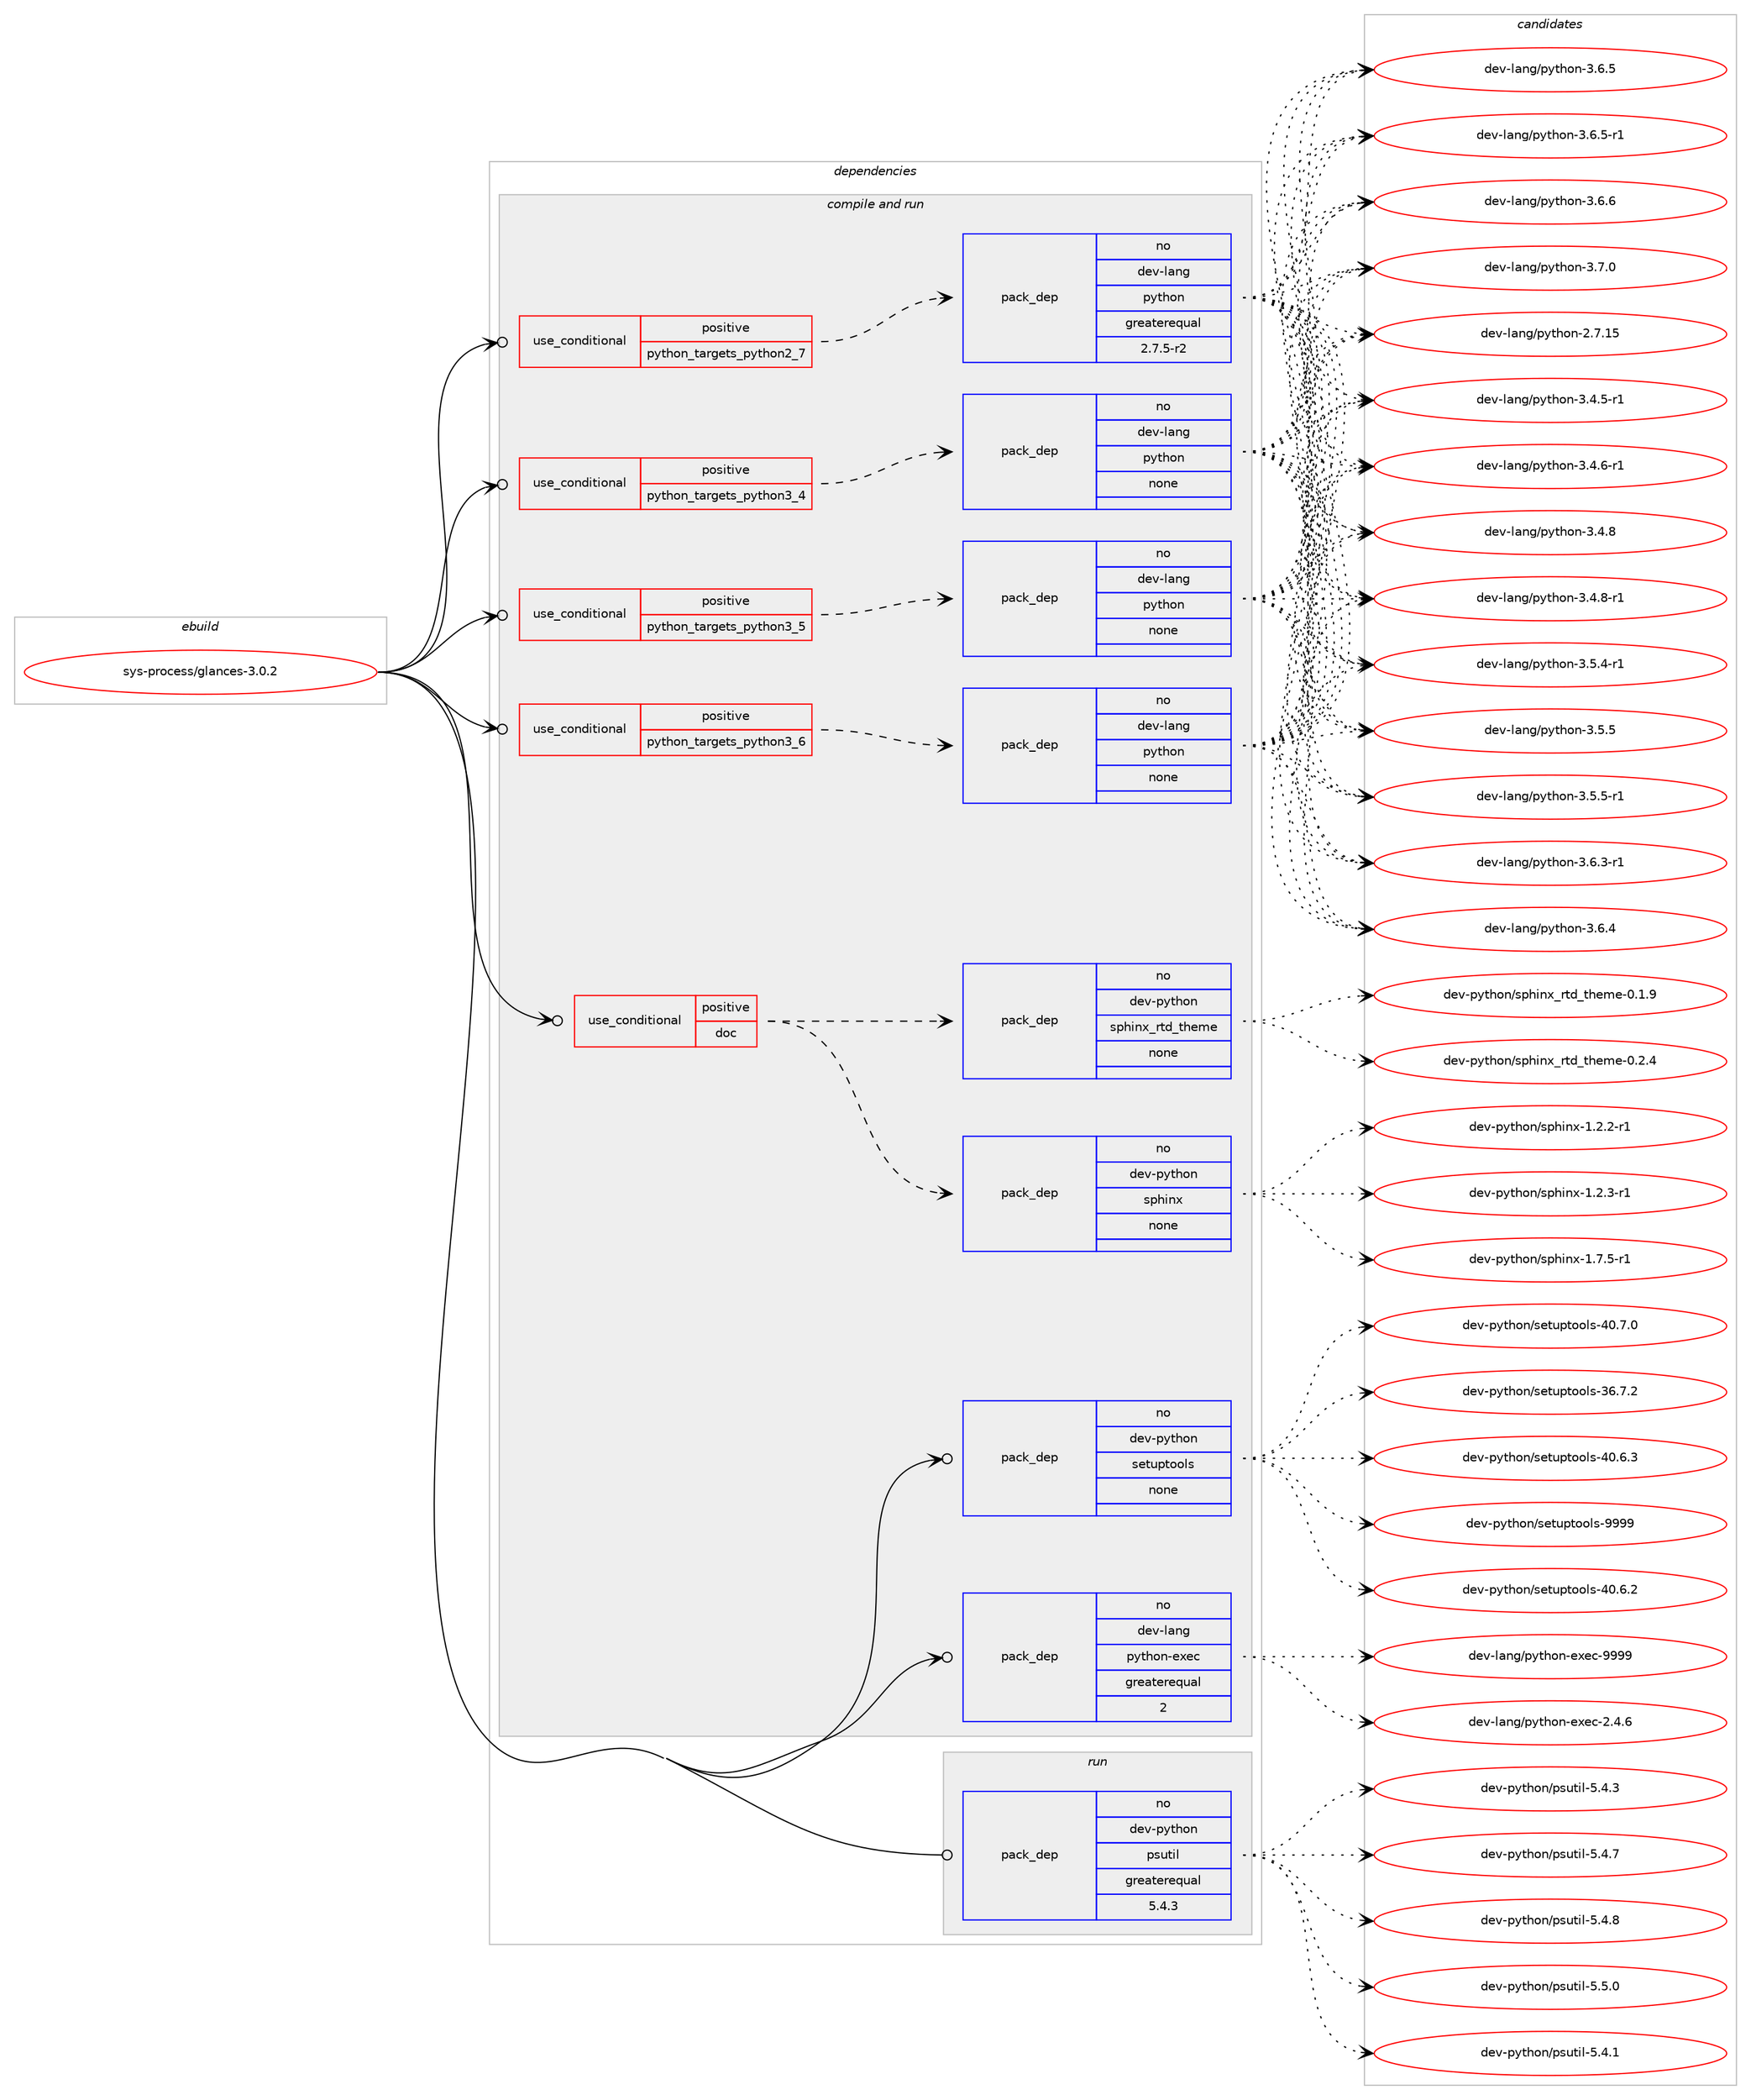 digraph prolog {

# *************
# Graph options
# *************

newrank=true;
concentrate=true;
compound=true;
graph [rankdir=LR,fontname=Helvetica,fontsize=10,ranksep=1.5];#, ranksep=2.5, nodesep=0.2];
edge  [arrowhead=vee];
node  [fontname=Helvetica,fontsize=10];

# **********
# The ebuild
# **********

subgraph cluster_leftcol {
color=gray;
rank=same;
label=<<i>ebuild</i>>;
id [label="sys-process/glances-3.0.2", color=red, width=4, href="../sys-process/glances-3.0.2.svg"];
}

# ****************
# The dependencies
# ****************

subgraph cluster_midcol {
color=gray;
label=<<i>dependencies</i>>;
subgraph cluster_compile {
fillcolor="#eeeeee";
style=filled;
label=<<i>compile</i>>;
}
subgraph cluster_compileandrun {
fillcolor="#eeeeee";
style=filled;
label=<<i>compile and run</i>>;
subgraph cond1207 {
dependency7416 [label=<<TABLE BORDER="0" CELLBORDER="1" CELLSPACING="0" CELLPADDING="4"><TR><TD ROWSPAN="3" CELLPADDING="10">use_conditional</TD></TR><TR><TD>positive</TD></TR><TR><TD>doc</TD></TR></TABLE>>, shape=none, color=red];
subgraph pack6044 {
dependency7417 [label=<<TABLE BORDER="0" CELLBORDER="1" CELLSPACING="0" CELLPADDING="4" WIDTH="220"><TR><TD ROWSPAN="6" CELLPADDING="30">pack_dep</TD></TR><TR><TD WIDTH="110">no</TD></TR><TR><TD>dev-python</TD></TR><TR><TD>sphinx</TD></TR><TR><TD>none</TD></TR><TR><TD></TD></TR></TABLE>>, shape=none, color=blue];
}
dependency7416:e -> dependency7417:w [weight=20,style="dashed",arrowhead="vee"];
subgraph pack6045 {
dependency7418 [label=<<TABLE BORDER="0" CELLBORDER="1" CELLSPACING="0" CELLPADDING="4" WIDTH="220"><TR><TD ROWSPAN="6" CELLPADDING="30">pack_dep</TD></TR><TR><TD WIDTH="110">no</TD></TR><TR><TD>dev-python</TD></TR><TR><TD>sphinx_rtd_theme</TD></TR><TR><TD>none</TD></TR><TR><TD></TD></TR></TABLE>>, shape=none, color=blue];
}
dependency7416:e -> dependency7418:w [weight=20,style="dashed",arrowhead="vee"];
}
id:e -> dependency7416:w [weight=20,style="solid",arrowhead="odotvee"];
subgraph cond1208 {
dependency7419 [label=<<TABLE BORDER="0" CELLBORDER="1" CELLSPACING="0" CELLPADDING="4"><TR><TD ROWSPAN="3" CELLPADDING="10">use_conditional</TD></TR><TR><TD>positive</TD></TR><TR><TD>python_targets_python2_7</TD></TR></TABLE>>, shape=none, color=red];
subgraph pack6046 {
dependency7420 [label=<<TABLE BORDER="0" CELLBORDER="1" CELLSPACING="0" CELLPADDING="4" WIDTH="220"><TR><TD ROWSPAN="6" CELLPADDING="30">pack_dep</TD></TR><TR><TD WIDTH="110">no</TD></TR><TR><TD>dev-lang</TD></TR><TR><TD>python</TD></TR><TR><TD>greaterequal</TD></TR><TR><TD>2.7.5-r2</TD></TR></TABLE>>, shape=none, color=blue];
}
dependency7419:e -> dependency7420:w [weight=20,style="dashed",arrowhead="vee"];
}
id:e -> dependency7419:w [weight=20,style="solid",arrowhead="odotvee"];
subgraph cond1209 {
dependency7421 [label=<<TABLE BORDER="0" CELLBORDER="1" CELLSPACING="0" CELLPADDING="4"><TR><TD ROWSPAN="3" CELLPADDING="10">use_conditional</TD></TR><TR><TD>positive</TD></TR><TR><TD>python_targets_python3_4</TD></TR></TABLE>>, shape=none, color=red];
subgraph pack6047 {
dependency7422 [label=<<TABLE BORDER="0" CELLBORDER="1" CELLSPACING="0" CELLPADDING="4" WIDTH="220"><TR><TD ROWSPAN="6" CELLPADDING="30">pack_dep</TD></TR><TR><TD WIDTH="110">no</TD></TR><TR><TD>dev-lang</TD></TR><TR><TD>python</TD></TR><TR><TD>none</TD></TR><TR><TD></TD></TR></TABLE>>, shape=none, color=blue];
}
dependency7421:e -> dependency7422:w [weight=20,style="dashed",arrowhead="vee"];
}
id:e -> dependency7421:w [weight=20,style="solid",arrowhead="odotvee"];
subgraph cond1210 {
dependency7423 [label=<<TABLE BORDER="0" CELLBORDER="1" CELLSPACING="0" CELLPADDING="4"><TR><TD ROWSPAN="3" CELLPADDING="10">use_conditional</TD></TR><TR><TD>positive</TD></TR><TR><TD>python_targets_python3_5</TD></TR></TABLE>>, shape=none, color=red];
subgraph pack6048 {
dependency7424 [label=<<TABLE BORDER="0" CELLBORDER="1" CELLSPACING="0" CELLPADDING="4" WIDTH="220"><TR><TD ROWSPAN="6" CELLPADDING="30">pack_dep</TD></TR><TR><TD WIDTH="110">no</TD></TR><TR><TD>dev-lang</TD></TR><TR><TD>python</TD></TR><TR><TD>none</TD></TR><TR><TD></TD></TR></TABLE>>, shape=none, color=blue];
}
dependency7423:e -> dependency7424:w [weight=20,style="dashed",arrowhead="vee"];
}
id:e -> dependency7423:w [weight=20,style="solid",arrowhead="odotvee"];
subgraph cond1211 {
dependency7425 [label=<<TABLE BORDER="0" CELLBORDER="1" CELLSPACING="0" CELLPADDING="4"><TR><TD ROWSPAN="3" CELLPADDING="10">use_conditional</TD></TR><TR><TD>positive</TD></TR><TR><TD>python_targets_python3_6</TD></TR></TABLE>>, shape=none, color=red];
subgraph pack6049 {
dependency7426 [label=<<TABLE BORDER="0" CELLBORDER="1" CELLSPACING="0" CELLPADDING="4" WIDTH="220"><TR><TD ROWSPAN="6" CELLPADDING="30">pack_dep</TD></TR><TR><TD WIDTH="110">no</TD></TR><TR><TD>dev-lang</TD></TR><TR><TD>python</TD></TR><TR><TD>none</TD></TR><TR><TD></TD></TR></TABLE>>, shape=none, color=blue];
}
dependency7425:e -> dependency7426:w [weight=20,style="dashed",arrowhead="vee"];
}
id:e -> dependency7425:w [weight=20,style="solid",arrowhead="odotvee"];
subgraph pack6050 {
dependency7427 [label=<<TABLE BORDER="0" CELLBORDER="1" CELLSPACING="0" CELLPADDING="4" WIDTH="220"><TR><TD ROWSPAN="6" CELLPADDING="30">pack_dep</TD></TR><TR><TD WIDTH="110">no</TD></TR><TR><TD>dev-lang</TD></TR><TR><TD>python-exec</TD></TR><TR><TD>greaterequal</TD></TR><TR><TD>2</TD></TR></TABLE>>, shape=none, color=blue];
}
id:e -> dependency7427:w [weight=20,style="solid",arrowhead="odotvee"];
subgraph pack6051 {
dependency7428 [label=<<TABLE BORDER="0" CELLBORDER="1" CELLSPACING="0" CELLPADDING="4" WIDTH="220"><TR><TD ROWSPAN="6" CELLPADDING="30">pack_dep</TD></TR><TR><TD WIDTH="110">no</TD></TR><TR><TD>dev-python</TD></TR><TR><TD>setuptools</TD></TR><TR><TD>none</TD></TR><TR><TD></TD></TR></TABLE>>, shape=none, color=blue];
}
id:e -> dependency7428:w [weight=20,style="solid",arrowhead="odotvee"];
}
subgraph cluster_run {
fillcolor="#eeeeee";
style=filled;
label=<<i>run</i>>;
subgraph pack6052 {
dependency7429 [label=<<TABLE BORDER="0" CELLBORDER="1" CELLSPACING="0" CELLPADDING="4" WIDTH="220"><TR><TD ROWSPAN="6" CELLPADDING="30">pack_dep</TD></TR><TR><TD WIDTH="110">no</TD></TR><TR><TD>dev-python</TD></TR><TR><TD>psutil</TD></TR><TR><TD>greaterequal</TD></TR><TR><TD>5.4.3</TD></TR></TABLE>>, shape=none, color=blue];
}
id:e -> dependency7429:w [weight=20,style="solid",arrowhead="odot"];
}
}

# **************
# The candidates
# **************

subgraph cluster_choices {
rank=same;
color=gray;
label=<<i>candidates</i>>;

subgraph choice6044 {
color=black;
nodesep=1;
choice10010111845112121116104111110471151121041051101204549465046504511449 [label="dev-python/sphinx-1.2.2-r1", color=red, width=4,href="../dev-python/sphinx-1.2.2-r1.svg"];
choice10010111845112121116104111110471151121041051101204549465046514511449 [label="dev-python/sphinx-1.2.3-r1", color=red, width=4,href="../dev-python/sphinx-1.2.3-r1.svg"];
choice10010111845112121116104111110471151121041051101204549465546534511449 [label="dev-python/sphinx-1.7.5-r1", color=red, width=4,href="../dev-python/sphinx-1.7.5-r1.svg"];
dependency7417:e -> choice10010111845112121116104111110471151121041051101204549465046504511449:w [style=dotted,weight="100"];
dependency7417:e -> choice10010111845112121116104111110471151121041051101204549465046514511449:w [style=dotted,weight="100"];
dependency7417:e -> choice10010111845112121116104111110471151121041051101204549465546534511449:w [style=dotted,weight="100"];
}
subgraph choice6045 {
color=black;
nodesep=1;
choice10010111845112121116104111110471151121041051101209511411610095116104101109101454846494657 [label="dev-python/sphinx_rtd_theme-0.1.9", color=red, width=4,href="../dev-python/sphinx_rtd_theme-0.1.9.svg"];
choice10010111845112121116104111110471151121041051101209511411610095116104101109101454846504652 [label="dev-python/sphinx_rtd_theme-0.2.4", color=red, width=4,href="../dev-python/sphinx_rtd_theme-0.2.4.svg"];
dependency7418:e -> choice10010111845112121116104111110471151121041051101209511411610095116104101109101454846494657:w [style=dotted,weight="100"];
dependency7418:e -> choice10010111845112121116104111110471151121041051101209511411610095116104101109101454846504652:w [style=dotted,weight="100"];
}
subgraph choice6046 {
color=black;
nodesep=1;
choice10010111845108971101034711212111610411111045504655464953 [label="dev-lang/python-2.7.15", color=red, width=4,href="../dev-lang/python-2.7.15.svg"];
choice1001011184510897110103471121211161041111104551465246534511449 [label="dev-lang/python-3.4.5-r1", color=red, width=4,href="../dev-lang/python-3.4.5-r1.svg"];
choice1001011184510897110103471121211161041111104551465246544511449 [label="dev-lang/python-3.4.6-r1", color=red, width=4,href="../dev-lang/python-3.4.6-r1.svg"];
choice100101118451089711010347112121116104111110455146524656 [label="dev-lang/python-3.4.8", color=red, width=4,href="../dev-lang/python-3.4.8.svg"];
choice1001011184510897110103471121211161041111104551465246564511449 [label="dev-lang/python-3.4.8-r1", color=red, width=4,href="../dev-lang/python-3.4.8-r1.svg"];
choice1001011184510897110103471121211161041111104551465346524511449 [label="dev-lang/python-3.5.4-r1", color=red, width=4,href="../dev-lang/python-3.5.4-r1.svg"];
choice100101118451089711010347112121116104111110455146534653 [label="dev-lang/python-3.5.5", color=red, width=4,href="../dev-lang/python-3.5.5.svg"];
choice1001011184510897110103471121211161041111104551465346534511449 [label="dev-lang/python-3.5.5-r1", color=red, width=4,href="../dev-lang/python-3.5.5-r1.svg"];
choice1001011184510897110103471121211161041111104551465446514511449 [label="dev-lang/python-3.6.3-r1", color=red, width=4,href="../dev-lang/python-3.6.3-r1.svg"];
choice100101118451089711010347112121116104111110455146544652 [label="dev-lang/python-3.6.4", color=red, width=4,href="../dev-lang/python-3.6.4.svg"];
choice100101118451089711010347112121116104111110455146544653 [label="dev-lang/python-3.6.5", color=red, width=4,href="../dev-lang/python-3.6.5.svg"];
choice1001011184510897110103471121211161041111104551465446534511449 [label="dev-lang/python-3.6.5-r1", color=red, width=4,href="../dev-lang/python-3.6.5-r1.svg"];
choice100101118451089711010347112121116104111110455146544654 [label="dev-lang/python-3.6.6", color=red, width=4,href="../dev-lang/python-3.6.6.svg"];
choice100101118451089711010347112121116104111110455146554648 [label="dev-lang/python-3.7.0", color=red, width=4,href="../dev-lang/python-3.7.0.svg"];
dependency7420:e -> choice10010111845108971101034711212111610411111045504655464953:w [style=dotted,weight="100"];
dependency7420:e -> choice1001011184510897110103471121211161041111104551465246534511449:w [style=dotted,weight="100"];
dependency7420:e -> choice1001011184510897110103471121211161041111104551465246544511449:w [style=dotted,weight="100"];
dependency7420:e -> choice100101118451089711010347112121116104111110455146524656:w [style=dotted,weight="100"];
dependency7420:e -> choice1001011184510897110103471121211161041111104551465246564511449:w [style=dotted,weight="100"];
dependency7420:e -> choice1001011184510897110103471121211161041111104551465346524511449:w [style=dotted,weight="100"];
dependency7420:e -> choice100101118451089711010347112121116104111110455146534653:w [style=dotted,weight="100"];
dependency7420:e -> choice1001011184510897110103471121211161041111104551465346534511449:w [style=dotted,weight="100"];
dependency7420:e -> choice1001011184510897110103471121211161041111104551465446514511449:w [style=dotted,weight="100"];
dependency7420:e -> choice100101118451089711010347112121116104111110455146544652:w [style=dotted,weight="100"];
dependency7420:e -> choice100101118451089711010347112121116104111110455146544653:w [style=dotted,weight="100"];
dependency7420:e -> choice1001011184510897110103471121211161041111104551465446534511449:w [style=dotted,weight="100"];
dependency7420:e -> choice100101118451089711010347112121116104111110455146544654:w [style=dotted,weight="100"];
dependency7420:e -> choice100101118451089711010347112121116104111110455146554648:w [style=dotted,weight="100"];
}
subgraph choice6047 {
color=black;
nodesep=1;
choice10010111845108971101034711212111610411111045504655464953 [label="dev-lang/python-2.7.15", color=red, width=4,href="../dev-lang/python-2.7.15.svg"];
choice1001011184510897110103471121211161041111104551465246534511449 [label="dev-lang/python-3.4.5-r1", color=red, width=4,href="../dev-lang/python-3.4.5-r1.svg"];
choice1001011184510897110103471121211161041111104551465246544511449 [label="dev-lang/python-3.4.6-r1", color=red, width=4,href="../dev-lang/python-3.4.6-r1.svg"];
choice100101118451089711010347112121116104111110455146524656 [label="dev-lang/python-3.4.8", color=red, width=4,href="../dev-lang/python-3.4.8.svg"];
choice1001011184510897110103471121211161041111104551465246564511449 [label="dev-lang/python-3.4.8-r1", color=red, width=4,href="../dev-lang/python-3.4.8-r1.svg"];
choice1001011184510897110103471121211161041111104551465346524511449 [label="dev-lang/python-3.5.4-r1", color=red, width=4,href="../dev-lang/python-3.5.4-r1.svg"];
choice100101118451089711010347112121116104111110455146534653 [label="dev-lang/python-3.5.5", color=red, width=4,href="../dev-lang/python-3.5.5.svg"];
choice1001011184510897110103471121211161041111104551465346534511449 [label="dev-lang/python-3.5.5-r1", color=red, width=4,href="../dev-lang/python-3.5.5-r1.svg"];
choice1001011184510897110103471121211161041111104551465446514511449 [label="dev-lang/python-3.6.3-r1", color=red, width=4,href="../dev-lang/python-3.6.3-r1.svg"];
choice100101118451089711010347112121116104111110455146544652 [label="dev-lang/python-3.6.4", color=red, width=4,href="../dev-lang/python-3.6.4.svg"];
choice100101118451089711010347112121116104111110455146544653 [label="dev-lang/python-3.6.5", color=red, width=4,href="../dev-lang/python-3.6.5.svg"];
choice1001011184510897110103471121211161041111104551465446534511449 [label="dev-lang/python-3.6.5-r1", color=red, width=4,href="../dev-lang/python-3.6.5-r1.svg"];
choice100101118451089711010347112121116104111110455146544654 [label="dev-lang/python-3.6.6", color=red, width=4,href="../dev-lang/python-3.6.6.svg"];
choice100101118451089711010347112121116104111110455146554648 [label="dev-lang/python-3.7.0", color=red, width=4,href="../dev-lang/python-3.7.0.svg"];
dependency7422:e -> choice10010111845108971101034711212111610411111045504655464953:w [style=dotted,weight="100"];
dependency7422:e -> choice1001011184510897110103471121211161041111104551465246534511449:w [style=dotted,weight="100"];
dependency7422:e -> choice1001011184510897110103471121211161041111104551465246544511449:w [style=dotted,weight="100"];
dependency7422:e -> choice100101118451089711010347112121116104111110455146524656:w [style=dotted,weight="100"];
dependency7422:e -> choice1001011184510897110103471121211161041111104551465246564511449:w [style=dotted,weight="100"];
dependency7422:e -> choice1001011184510897110103471121211161041111104551465346524511449:w [style=dotted,weight="100"];
dependency7422:e -> choice100101118451089711010347112121116104111110455146534653:w [style=dotted,weight="100"];
dependency7422:e -> choice1001011184510897110103471121211161041111104551465346534511449:w [style=dotted,weight="100"];
dependency7422:e -> choice1001011184510897110103471121211161041111104551465446514511449:w [style=dotted,weight="100"];
dependency7422:e -> choice100101118451089711010347112121116104111110455146544652:w [style=dotted,weight="100"];
dependency7422:e -> choice100101118451089711010347112121116104111110455146544653:w [style=dotted,weight="100"];
dependency7422:e -> choice1001011184510897110103471121211161041111104551465446534511449:w [style=dotted,weight="100"];
dependency7422:e -> choice100101118451089711010347112121116104111110455146544654:w [style=dotted,weight="100"];
dependency7422:e -> choice100101118451089711010347112121116104111110455146554648:w [style=dotted,weight="100"];
}
subgraph choice6048 {
color=black;
nodesep=1;
choice10010111845108971101034711212111610411111045504655464953 [label="dev-lang/python-2.7.15", color=red, width=4,href="../dev-lang/python-2.7.15.svg"];
choice1001011184510897110103471121211161041111104551465246534511449 [label="dev-lang/python-3.4.5-r1", color=red, width=4,href="../dev-lang/python-3.4.5-r1.svg"];
choice1001011184510897110103471121211161041111104551465246544511449 [label="dev-lang/python-3.4.6-r1", color=red, width=4,href="../dev-lang/python-3.4.6-r1.svg"];
choice100101118451089711010347112121116104111110455146524656 [label="dev-lang/python-3.4.8", color=red, width=4,href="../dev-lang/python-3.4.8.svg"];
choice1001011184510897110103471121211161041111104551465246564511449 [label="dev-lang/python-3.4.8-r1", color=red, width=4,href="../dev-lang/python-3.4.8-r1.svg"];
choice1001011184510897110103471121211161041111104551465346524511449 [label="dev-lang/python-3.5.4-r1", color=red, width=4,href="../dev-lang/python-3.5.4-r1.svg"];
choice100101118451089711010347112121116104111110455146534653 [label="dev-lang/python-3.5.5", color=red, width=4,href="../dev-lang/python-3.5.5.svg"];
choice1001011184510897110103471121211161041111104551465346534511449 [label="dev-lang/python-3.5.5-r1", color=red, width=4,href="../dev-lang/python-3.5.5-r1.svg"];
choice1001011184510897110103471121211161041111104551465446514511449 [label="dev-lang/python-3.6.3-r1", color=red, width=4,href="../dev-lang/python-3.6.3-r1.svg"];
choice100101118451089711010347112121116104111110455146544652 [label="dev-lang/python-3.6.4", color=red, width=4,href="../dev-lang/python-3.6.4.svg"];
choice100101118451089711010347112121116104111110455146544653 [label="dev-lang/python-3.6.5", color=red, width=4,href="../dev-lang/python-3.6.5.svg"];
choice1001011184510897110103471121211161041111104551465446534511449 [label="dev-lang/python-3.6.5-r1", color=red, width=4,href="../dev-lang/python-3.6.5-r1.svg"];
choice100101118451089711010347112121116104111110455146544654 [label="dev-lang/python-3.6.6", color=red, width=4,href="../dev-lang/python-3.6.6.svg"];
choice100101118451089711010347112121116104111110455146554648 [label="dev-lang/python-3.7.0", color=red, width=4,href="../dev-lang/python-3.7.0.svg"];
dependency7424:e -> choice10010111845108971101034711212111610411111045504655464953:w [style=dotted,weight="100"];
dependency7424:e -> choice1001011184510897110103471121211161041111104551465246534511449:w [style=dotted,weight="100"];
dependency7424:e -> choice1001011184510897110103471121211161041111104551465246544511449:w [style=dotted,weight="100"];
dependency7424:e -> choice100101118451089711010347112121116104111110455146524656:w [style=dotted,weight="100"];
dependency7424:e -> choice1001011184510897110103471121211161041111104551465246564511449:w [style=dotted,weight="100"];
dependency7424:e -> choice1001011184510897110103471121211161041111104551465346524511449:w [style=dotted,weight="100"];
dependency7424:e -> choice100101118451089711010347112121116104111110455146534653:w [style=dotted,weight="100"];
dependency7424:e -> choice1001011184510897110103471121211161041111104551465346534511449:w [style=dotted,weight="100"];
dependency7424:e -> choice1001011184510897110103471121211161041111104551465446514511449:w [style=dotted,weight="100"];
dependency7424:e -> choice100101118451089711010347112121116104111110455146544652:w [style=dotted,weight="100"];
dependency7424:e -> choice100101118451089711010347112121116104111110455146544653:w [style=dotted,weight="100"];
dependency7424:e -> choice1001011184510897110103471121211161041111104551465446534511449:w [style=dotted,weight="100"];
dependency7424:e -> choice100101118451089711010347112121116104111110455146544654:w [style=dotted,weight="100"];
dependency7424:e -> choice100101118451089711010347112121116104111110455146554648:w [style=dotted,weight="100"];
}
subgraph choice6049 {
color=black;
nodesep=1;
choice10010111845108971101034711212111610411111045504655464953 [label="dev-lang/python-2.7.15", color=red, width=4,href="../dev-lang/python-2.7.15.svg"];
choice1001011184510897110103471121211161041111104551465246534511449 [label="dev-lang/python-3.4.5-r1", color=red, width=4,href="../dev-lang/python-3.4.5-r1.svg"];
choice1001011184510897110103471121211161041111104551465246544511449 [label="dev-lang/python-3.4.6-r1", color=red, width=4,href="../dev-lang/python-3.4.6-r1.svg"];
choice100101118451089711010347112121116104111110455146524656 [label="dev-lang/python-3.4.8", color=red, width=4,href="../dev-lang/python-3.4.8.svg"];
choice1001011184510897110103471121211161041111104551465246564511449 [label="dev-lang/python-3.4.8-r1", color=red, width=4,href="../dev-lang/python-3.4.8-r1.svg"];
choice1001011184510897110103471121211161041111104551465346524511449 [label="dev-lang/python-3.5.4-r1", color=red, width=4,href="../dev-lang/python-3.5.4-r1.svg"];
choice100101118451089711010347112121116104111110455146534653 [label="dev-lang/python-3.5.5", color=red, width=4,href="../dev-lang/python-3.5.5.svg"];
choice1001011184510897110103471121211161041111104551465346534511449 [label="dev-lang/python-3.5.5-r1", color=red, width=4,href="../dev-lang/python-3.5.5-r1.svg"];
choice1001011184510897110103471121211161041111104551465446514511449 [label="dev-lang/python-3.6.3-r1", color=red, width=4,href="../dev-lang/python-3.6.3-r1.svg"];
choice100101118451089711010347112121116104111110455146544652 [label="dev-lang/python-3.6.4", color=red, width=4,href="../dev-lang/python-3.6.4.svg"];
choice100101118451089711010347112121116104111110455146544653 [label="dev-lang/python-3.6.5", color=red, width=4,href="../dev-lang/python-3.6.5.svg"];
choice1001011184510897110103471121211161041111104551465446534511449 [label="dev-lang/python-3.6.5-r1", color=red, width=4,href="../dev-lang/python-3.6.5-r1.svg"];
choice100101118451089711010347112121116104111110455146544654 [label="dev-lang/python-3.6.6", color=red, width=4,href="../dev-lang/python-3.6.6.svg"];
choice100101118451089711010347112121116104111110455146554648 [label="dev-lang/python-3.7.0", color=red, width=4,href="../dev-lang/python-3.7.0.svg"];
dependency7426:e -> choice10010111845108971101034711212111610411111045504655464953:w [style=dotted,weight="100"];
dependency7426:e -> choice1001011184510897110103471121211161041111104551465246534511449:w [style=dotted,weight="100"];
dependency7426:e -> choice1001011184510897110103471121211161041111104551465246544511449:w [style=dotted,weight="100"];
dependency7426:e -> choice100101118451089711010347112121116104111110455146524656:w [style=dotted,weight="100"];
dependency7426:e -> choice1001011184510897110103471121211161041111104551465246564511449:w [style=dotted,weight="100"];
dependency7426:e -> choice1001011184510897110103471121211161041111104551465346524511449:w [style=dotted,weight="100"];
dependency7426:e -> choice100101118451089711010347112121116104111110455146534653:w [style=dotted,weight="100"];
dependency7426:e -> choice1001011184510897110103471121211161041111104551465346534511449:w [style=dotted,weight="100"];
dependency7426:e -> choice1001011184510897110103471121211161041111104551465446514511449:w [style=dotted,weight="100"];
dependency7426:e -> choice100101118451089711010347112121116104111110455146544652:w [style=dotted,weight="100"];
dependency7426:e -> choice100101118451089711010347112121116104111110455146544653:w [style=dotted,weight="100"];
dependency7426:e -> choice1001011184510897110103471121211161041111104551465446534511449:w [style=dotted,weight="100"];
dependency7426:e -> choice100101118451089711010347112121116104111110455146544654:w [style=dotted,weight="100"];
dependency7426:e -> choice100101118451089711010347112121116104111110455146554648:w [style=dotted,weight="100"];
}
subgraph choice6050 {
color=black;
nodesep=1;
choice1001011184510897110103471121211161041111104510112010199455046524654 [label="dev-lang/python-exec-2.4.6", color=red, width=4,href="../dev-lang/python-exec-2.4.6.svg"];
choice10010111845108971101034711212111610411111045101120101994557575757 [label="dev-lang/python-exec-9999", color=red, width=4,href="../dev-lang/python-exec-9999.svg"];
dependency7427:e -> choice1001011184510897110103471121211161041111104510112010199455046524654:w [style=dotted,weight="100"];
dependency7427:e -> choice10010111845108971101034711212111610411111045101120101994557575757:w [style=dotted,weight="100"];
}
subgraph choice6051 {
color=black;
nodesep=1;
choice100101118451121211161041111104711510111611711211611111110811545524846544650 [label="dev-python/setuptools-40.6.2", color=red, width=4,href="../dev-python/setuptools-40.6.2.svg"];
choice100101118451121211161041111104711510111611711211611111110811545524846554648 [label="dev-python/setuptools-40.7.0", color=red, width=4,href="../dev-python/setuptools-40.7.0.svg"];
choice100101118451121211161041111104711510111611711211611111110811545515446554650 [label="dev-python/setuptools-36.7.2", color=red, width=4,href="../dev-python/setuptools-36.7.2.svg"];
choice100101118451121211161041111104711510111611711211611111110811545524846544651 [label="dev-python/setuptools-40.6.3", color=red, width=4,href="../dev-python/setuptools-40.6.3.svg"];
choice10010111845112121116104111110471151011161171121161111111081154557575757 [label="dev-python/setuptools-9999", color=red, width=4,href="../dev-python/setuptools-9999.svg"];
dependency7428:e -> choice100101118451121211161041111104711510111611711211611111110811545524846544650:w [style=dotted,weight="100"];
dependency7428:e -> choice100101118451121211161041111104711510111611711211611111110811545524846554648:w [style=dotted,weight="100"];
dependency7428:e -> choice100101118451121211161041111104711510111611711211611111110811545515446554650:w [style=dotted,weight="100"];
dependency7428:e -> choice100101118451121211161041111104711510111611711211611111110811545524846544651:w [style=dotted,weight="100"];
dependency7428:e -> choice10010111845112121116104111110471151011161171121161111111081154557575757:w [style=dotted,weight="100"];
}
subgraph choice6052 {
color=black;
nodesep=1;
choice1001011184511212111610411111047112115117116105108455346524649 [label="dev-python/psutil-5.4.1", color=red, width=4,href="../dev-python/psutil-5.4.1.svg"];
choice1001011184511212111610411111047112115117116105108455346524651 [label="dev-python/psutil-5.4.3", color=red, width=4,href="../dev-python/psutil-5.4.3.svg"];
choice1001011184511212111610411111047112115117116105108455346524655 [label="dev-python/psutil-5.4.7", color=red, width=4,href="../dev-python/psutil-5.4.7.svg"];
choice1001011184511212111610411111047112115117116105108455346524656 [label="dev-python/psutil-5.4.8", color=red, width=4,href="../dev-python/psutil-5.4.8.svg"];
choice1001011184511212111610411111047112115117116105108455346534648 [label="dev-python/psutil-5.5.0", color=red, width=4,href="../dev-python/psutil-5.5.0.svg"];
dependency7429:e -> choice1001011184511212111610411111047112115117116105108455346524649:w [style=dotted,weight="100"];
dependency7429:e -> choice1001011184511212111610411111047112115117116105108455346524651:w [style=dotted,weight="100"];
dependency7429:e -> choice1001011184511212111610411111047112115117116105108455346524655:w [style=dotted,weight="100"];
dependency7429:e -> choice1001011184511212111610411111047112115117116105108455346524656:w [style=dotted,weight="100"];
dependency7429:e -> choice1001011184511212111610411111047112115117116105108455346534648:w [style=dotted,weight="100"];
}
}

}
